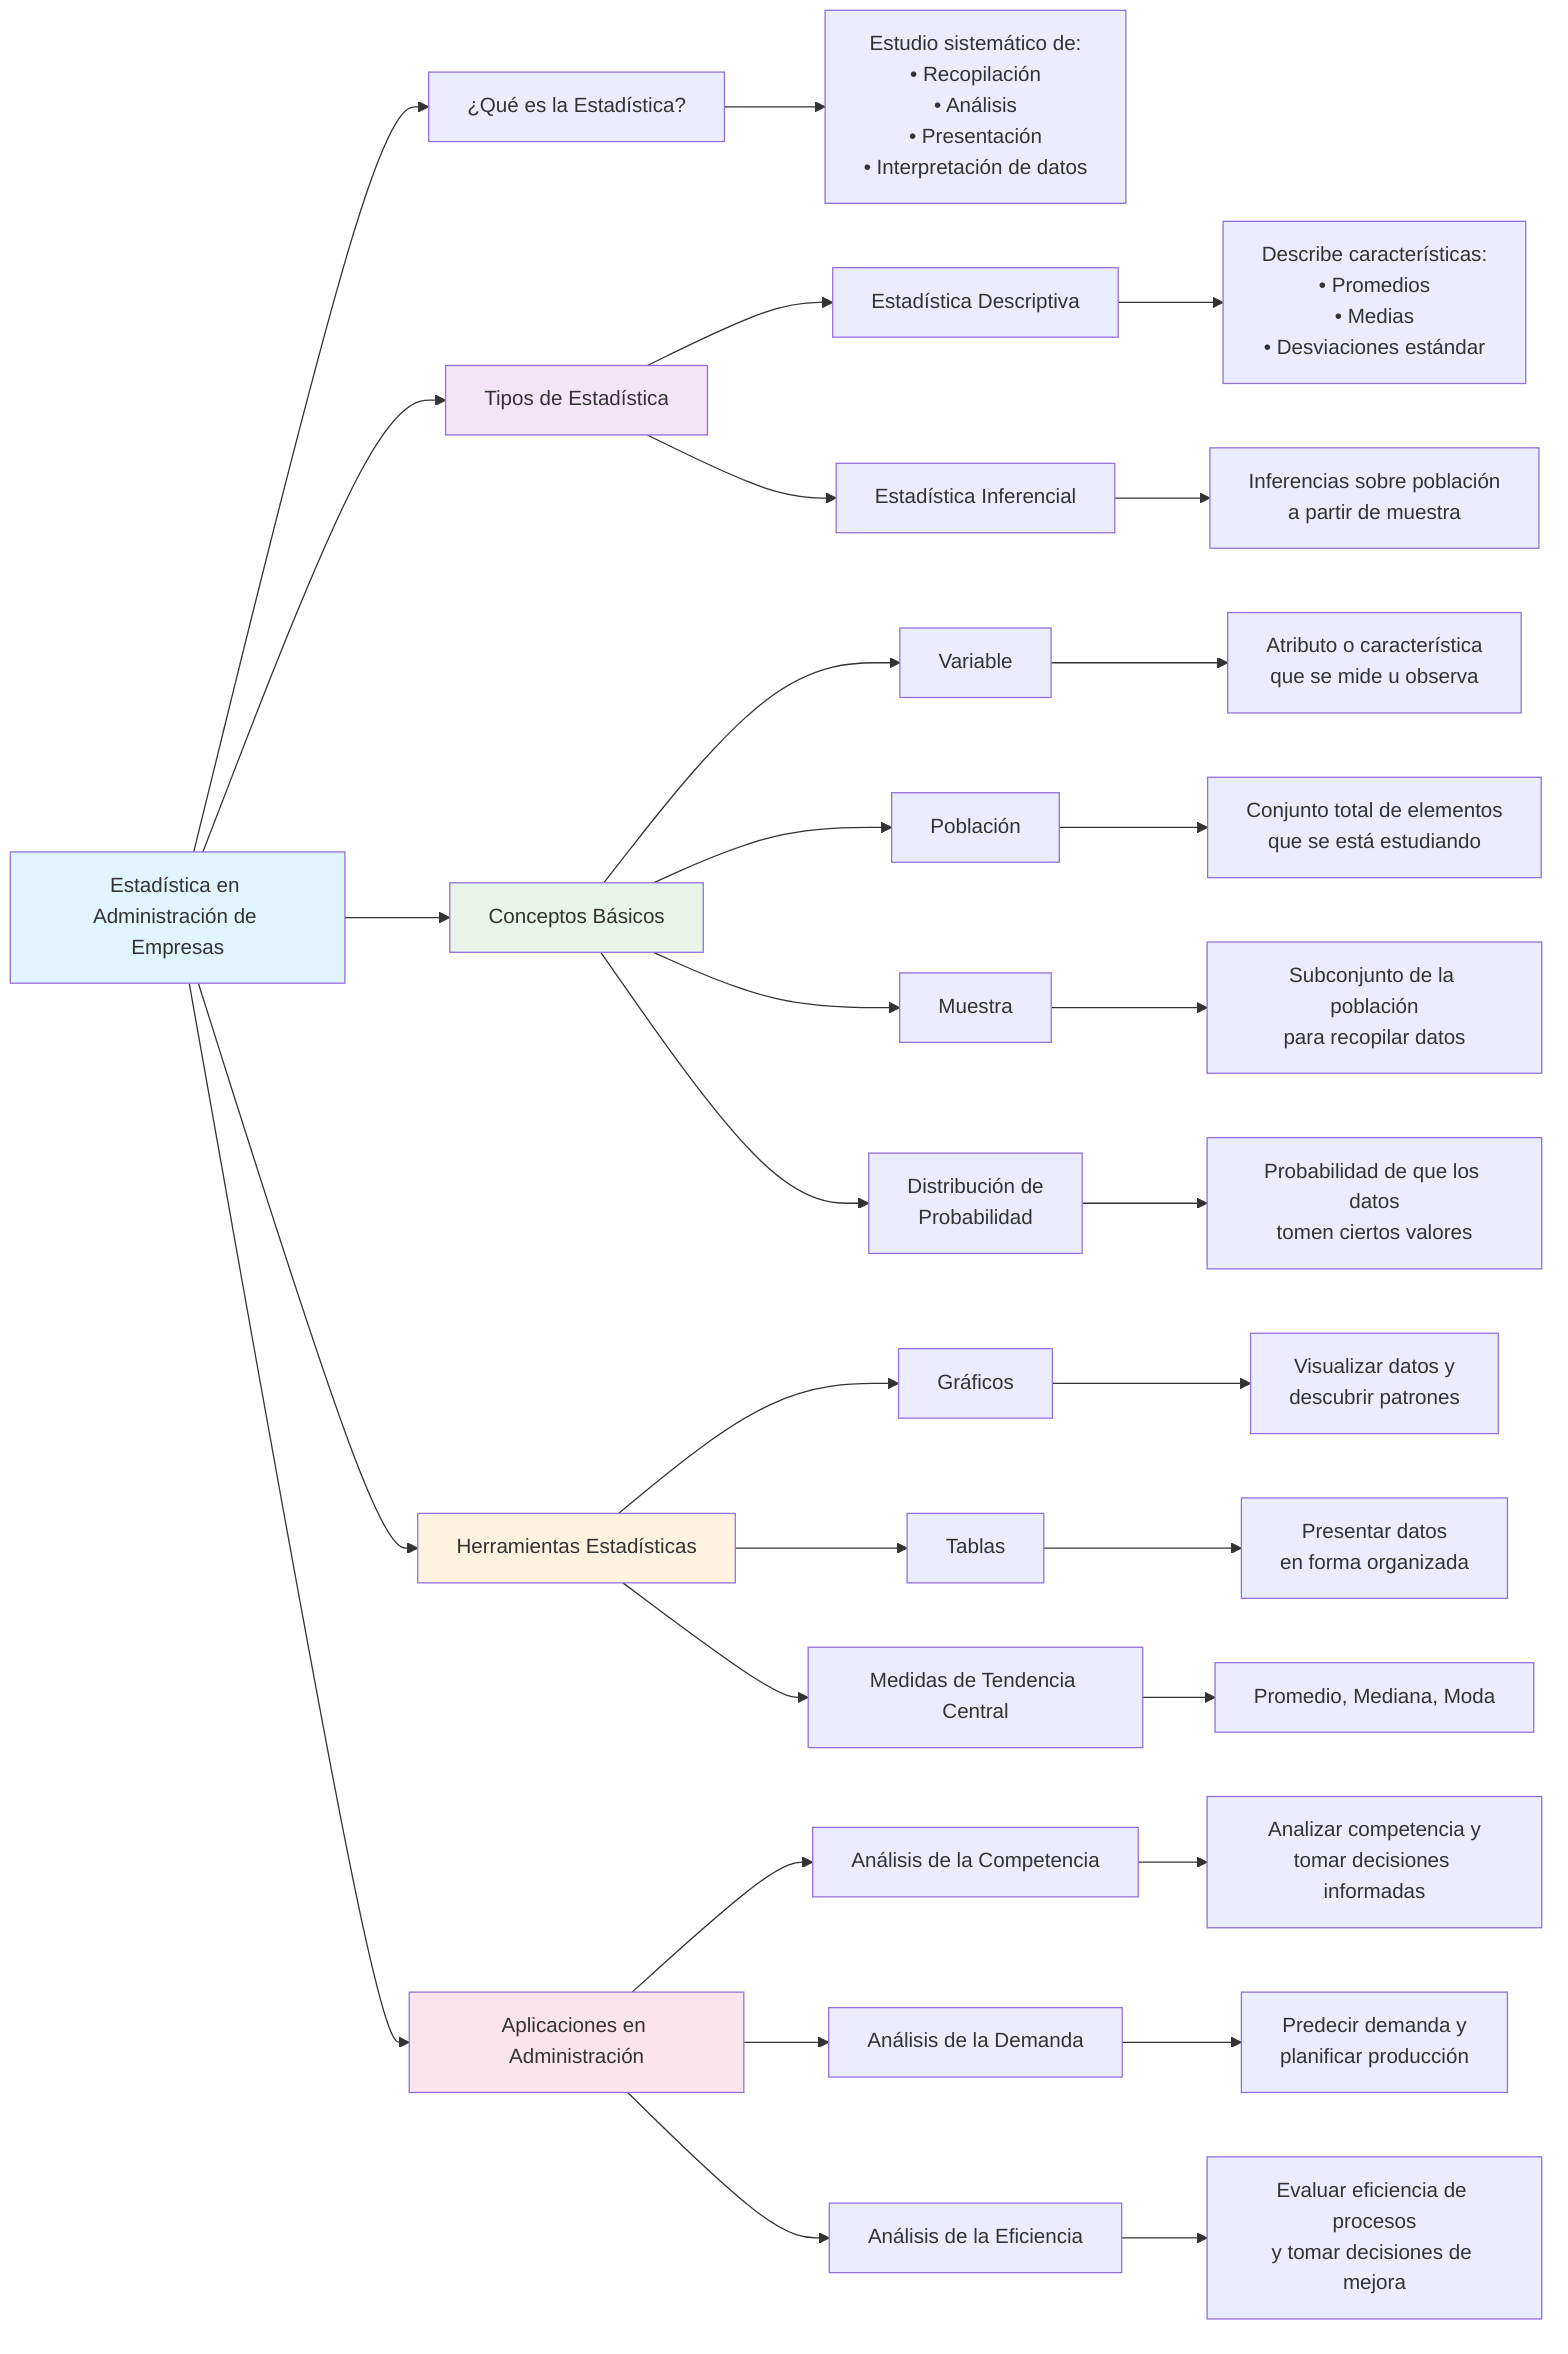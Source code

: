 flowchart LR
    A[Estadística en Administración de Empresas] --> B[¿Qué es la Estadística?]
    B --> C[Estudio sistemático de:<br/>• Recopilación<br/>• Análisis<br/>• Presentación<br/>• Interpretación de datos]
    
    A --> D[Tipos de Estadística]
    D --> E[Estadística Descriptiva]
    D --> F[Estadística Inferencial]
    
    E --> G[Describe características:<br/>• Promedios<br/>• Medias<br/>• Desviaciones estándar]
    F --> H[Inferencias sobre población<br/>a partir de muestra]
    
    A --> I[Conceptos Básicos]
    I --> J[Variable]
    I --> K[Población]
    I --> L[Muestra]
    I --> M[Distribución de<br/>Probabilidad]
    
    J --> J1[Atributo o característica<br/>que se mide u observa]
    K --> K1[Conjunto total de elementos<br/>que se está estudiando]
    L --> L1[Subconjunto de la población<br/>para recopilar datos]
    M --> M1[Probabilidad de que los datos<br/>tomen ciertos valores]
    
    A --> N[Herramientas Estadísticas]
    N --> O[Gráficos]
    N --> P[Tablas]
    N --> Q[Medidas de Tendencia Central]
    
    O --> O1[Visualizar datos y<br/>descubrir patrones]
    P --> P1[Presentar datos<br/>en forma organizada]
    Q --> Q1[Promedio, Mediana, Moda]
    
    A --> R[Aplicaciones en Administración]
    R --> S[Análisis de la Competencia]
    R --> T[Análisis de la Demanda]
    R --> U[Análisis de la Eficiencia]
    
    S --> S1[Analizar competencia y<br/>tomar decisiones informadas]
    T --> T1[Predecir demanda y<br/>planificar producción]
    U --> U1[Evaluar eficiencia de procesos<br/>y tomar decisiones de mejora]
    
    style A fill:#e1f5fe
    style D fill:#f3e5f5
    style I fill:#e8f5e8
    style N fill:#fff3e0
    style R fill:#fce4ec